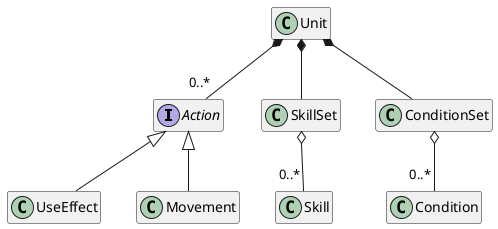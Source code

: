 @startuml

interface Action
class Skill
class SkillSet
class Unit


Action <|-- UseEffect
Action <|-- Movement
ConditionSet o-- "0..*" Condition
Unit *-- ConditionSet
Unit *-- "0..*" Action
Unit *-- SkillSet
SkillSet o-- "0..*" Skill

hide members

@enduml